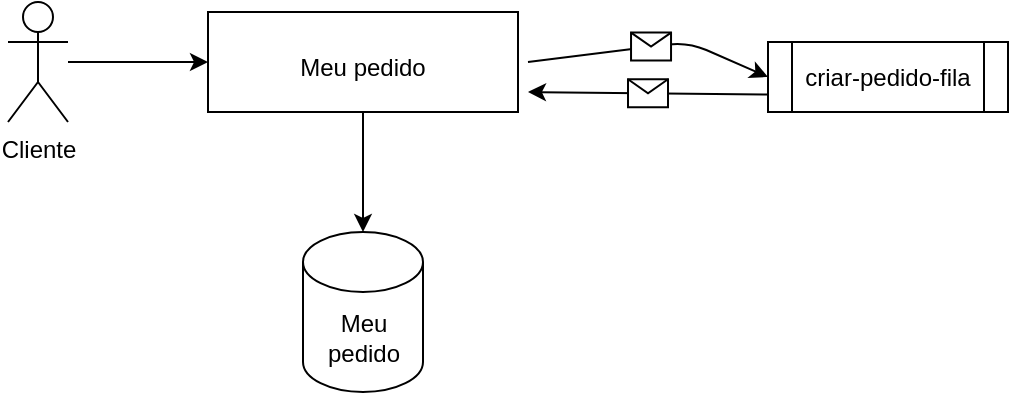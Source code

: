<mxfile version="21.3.8" type="github">
  <diagram name="Página-1" id="NmLamfc8CZvU-blLUlq8">
    <mxGraphModel dx="951" dy="488" grid="1" gridSize="10" guides="1" tooltips="1" connect="1" arrows="1" fold="1" page="1" pageScale="1" pageWidth="827" pageHeight="1169" math="0" shadow="0">
      <root>
        <mxCell id="0" />
        <mxCell id="1" parent="0" />
        <mxCell id="j19pQheRZsKIXBEzES3--12" value="" style="edgeStyle=none;html=1;" edge="1" parent="1" source="j19pQheRZsKIXBEzES3--13" target="j19pQheRZsKIXBEzES3--17">
          <mxGeometry relative="1" as="geometry" />
        </mxCell>
        <mxCell id="j19pQheRZsKIXBEzES3--13" value="Cliente&lt;br&gt;" style="shape=umlActor;verticalLabelPosition=bottom;verticalAlign=top;html=1;outlineConnect=0;" vertex="1" parent="1">
          <mxGeometry x="130" y="400" width="30" height="60" as="geometry" />
        </mxCell>
        <mxCell id="j19pQheRZsKIXBEzES3--14" value="Meu pedido" style="shape=cylinder3;whiteSpace=wrap;html=1;boundedLbl=1;backgroundOutline=1;size=15;" vertex="1" parent="1">
          <mxGeometry x="277.5" y="515" width="60" height="80" as="geometry" />
        </mxCell>
        <mxCell id="j19pQheRZsKIXBEzES3--16" style="edgeStyle=none;html=1;" edge="1" parent="1" source="j19pQheRZsKIXBEzES3--17" target="j19pQheRZsKIXBEzES3--14">
          <mxGeometry relative="1" as="geometry" />
        </mxCell>
        <mxCell id="j19pQheRZsKIXBEzES3--17" value="&lt;br&gt;Meu pedido" style="whiteSpace=wrap;html=1;verticalAlign=top;" vertex="1" parent="1">
          <mxGeometry x="230" y="405" width="155" height="50" as="geometry" />
        </mxCell>
        <mxCell id="j19pQheRZsKIXBEzES3--18" value="" style="endArrow=classic;html=1;entryX=0;entryY=0.5;entryDx=0;entryDy=0;" edge="1" parent="1" target="j19pQheRZsKIXBEzES3--22">
          <mxGeometry relative="1" as="geometry">
            <mxPoint x="390" y="430" as="sourcePoint" />
            <mxPoint x="500" y="430" as="targetPoint" />
            <Array as="points">
              <mxPoint x="470" y="420" />
            </Array>
          </mxGeometry>
        </mxCell>
        <mxCell id="j19pQheRZsKIXBEzES3--19" value="" style="shape=message;html=1;outlineConnect=0;" vertex="1" parent="j19pQheRZsKIXBEzES3--18">
          <mxGeometry width="20" height="14" relative="1" as="geometry">
            <mxPoint x="-10" y="-7" as="offset" />
          </mxGeometry>
        </mxCell>
        <mxCell id="j19pQheRZsKIXBEzES3--20" value="" style="endArrow=classic;html=1;exitX=0;exitY=0.75;exitDx=0;exitDy=0;" edge="1" parent="1" source="j19pQheRZsKIXBEzES3--22">
          <mxGeometry relative="1" as="geometry">
            <mxPoint x="500" y="445" as="sourcePoint" />
            <mxPoint x="390" y="445" as="targetPoint" />
          </mxGeometry>
        </mxCell>
        <mxCell id="j19pQheRZsKIXBEzES3--21" value="" style="shape=message;html=1;outlineConnect=0;" vertex="1" parent="j19pQheRZsKIXBEzES3--20">
          <mxGeometry width="20" height="14" relative="1" as="geometry">
            <mxPoint x="-10" y="-7" as="offset" />
          </mxGeometry>
        </mxCell>
        <mxCell id="j19pQheRZsKIXBEzES3--22" value="criar-pedido-fila" style="shape=process;whiteSpace=wrap;html=1;backgroundOutline=1;" vertex="1" parent="1">
          <mxGeometry x="510" y="420" width="120" height="35" as="geometry" />
        </mxCell>
      </root>
    </mxGraphModel>
  </diagram>
</mxfile>
